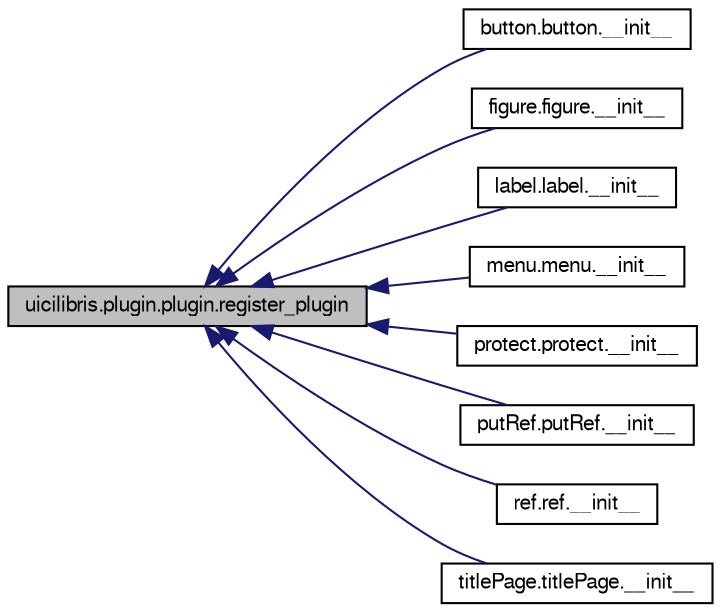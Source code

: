 digraph G
{
  edge [fontname="FreeSans",fontsize="10",labelfontname="FreeSans",labelfontsize="10"];
  node [fontname="FreeSans",fontsize="10",shape=record];
  rankdir="LR";
  Node1 [label="uicilibris.plugin.plugin.register_plugin",height=0.2,width=0.4,color="black", fillcolor="grey75", style="filled" fontcolor="black"];
  Node1 -> Node2 [dir="back",color="midnightblue",fontsize="10",style="solid",fontname="FreeSans"];
  Node2 [label="button.button.__init__",height=0.2,width=0.4,color="black", fillcolor="white", style="filled",URL="$classbutton_1_1button.html#a875afa84e2df90d370cd7a346efbf259"];
  Node1 -> Node3 [dir="back",color="midnightblue",fontsize="10",style="solid",fontname="FreeSans"];
  Node3 [label="figure.figure.__init__",height=0.2,width=0.4,color="black", fillcolor="white", style="filled",URL="$classfigure_1_1figure.html#a42918175fa00f65979fd413483aca152"];
  Node1 -> Node4 [dir="back",color="midnightblue",fontsize="10",style="solid",fontname="FreeSans"];
  Node4 [label="label.label.__init__",height=0.2,width=0.4,color="black", fillcolor="white", style="filled",URL="$classlabel_1_1label.html#ae5701ed4ceca8763d78cba898008060b"];
  Node1 -> Node5 [dir="back",color="midnightblue",fontsize="10",style="solid",fontname="FreeSans"];
  Node5 [label="menu.menu.__init__",height=0.2,width=0.4,color="black", fillcolor="white", style="filled",URL="$classmenu_1_1menu.html#abc79c153922fba86ab75d3853e58f6af"];
  Node1 -> Node6 [dir="back",color="midnightblue",fontsize="10",style="solid",fontname="FreeSans"];
  Node6 [label="protect.protect.__init__",height=0.2,width=0.4,color="black", fillcolor="white", style="filled",URL="$classprotect_1_1protect.html#a1950f4d8124bc76b472ac0c18aa44c0f"];
  Node1 -> Node7 [dir="back",color="midnightblue",fontsize="10",style="solid",fontname="FreeSans"];
  Node7 [label="putRef.putRef.__init__",height=0.2,width=0.4,color="black", fillcolor="white", style="filled",URL="$classputRef_1_1putRef.html#a9730e5b512e12994a1382c5cb73bb10e"];
  Node1 -> Node8 [dir="back",color="midnightblue",fontsize="10",style="solid",fontname="FreeSans"];
  Node8 [label="ref.ref.__init__",height=0.2,width=0.4,color="black", fillcolor="white", style="filled",URL="$classref_1_1ref.html#aee6437636beda8cdf4365886a09fa0aa"];
  Node1 -> Node9 [dir="back",color="midnightblue",fontsize="10",style="solid",fontname="FreeSans"];
  Node9 [label="titlePage.titlePage.__init__",height=0.2,width=0.4,color="black", fillcolor="white", style="filled",URL="$classtitlePage_1_1titlePage.html#ad1ec9122c9da6b45f3d3f883e6781d50"];
}
